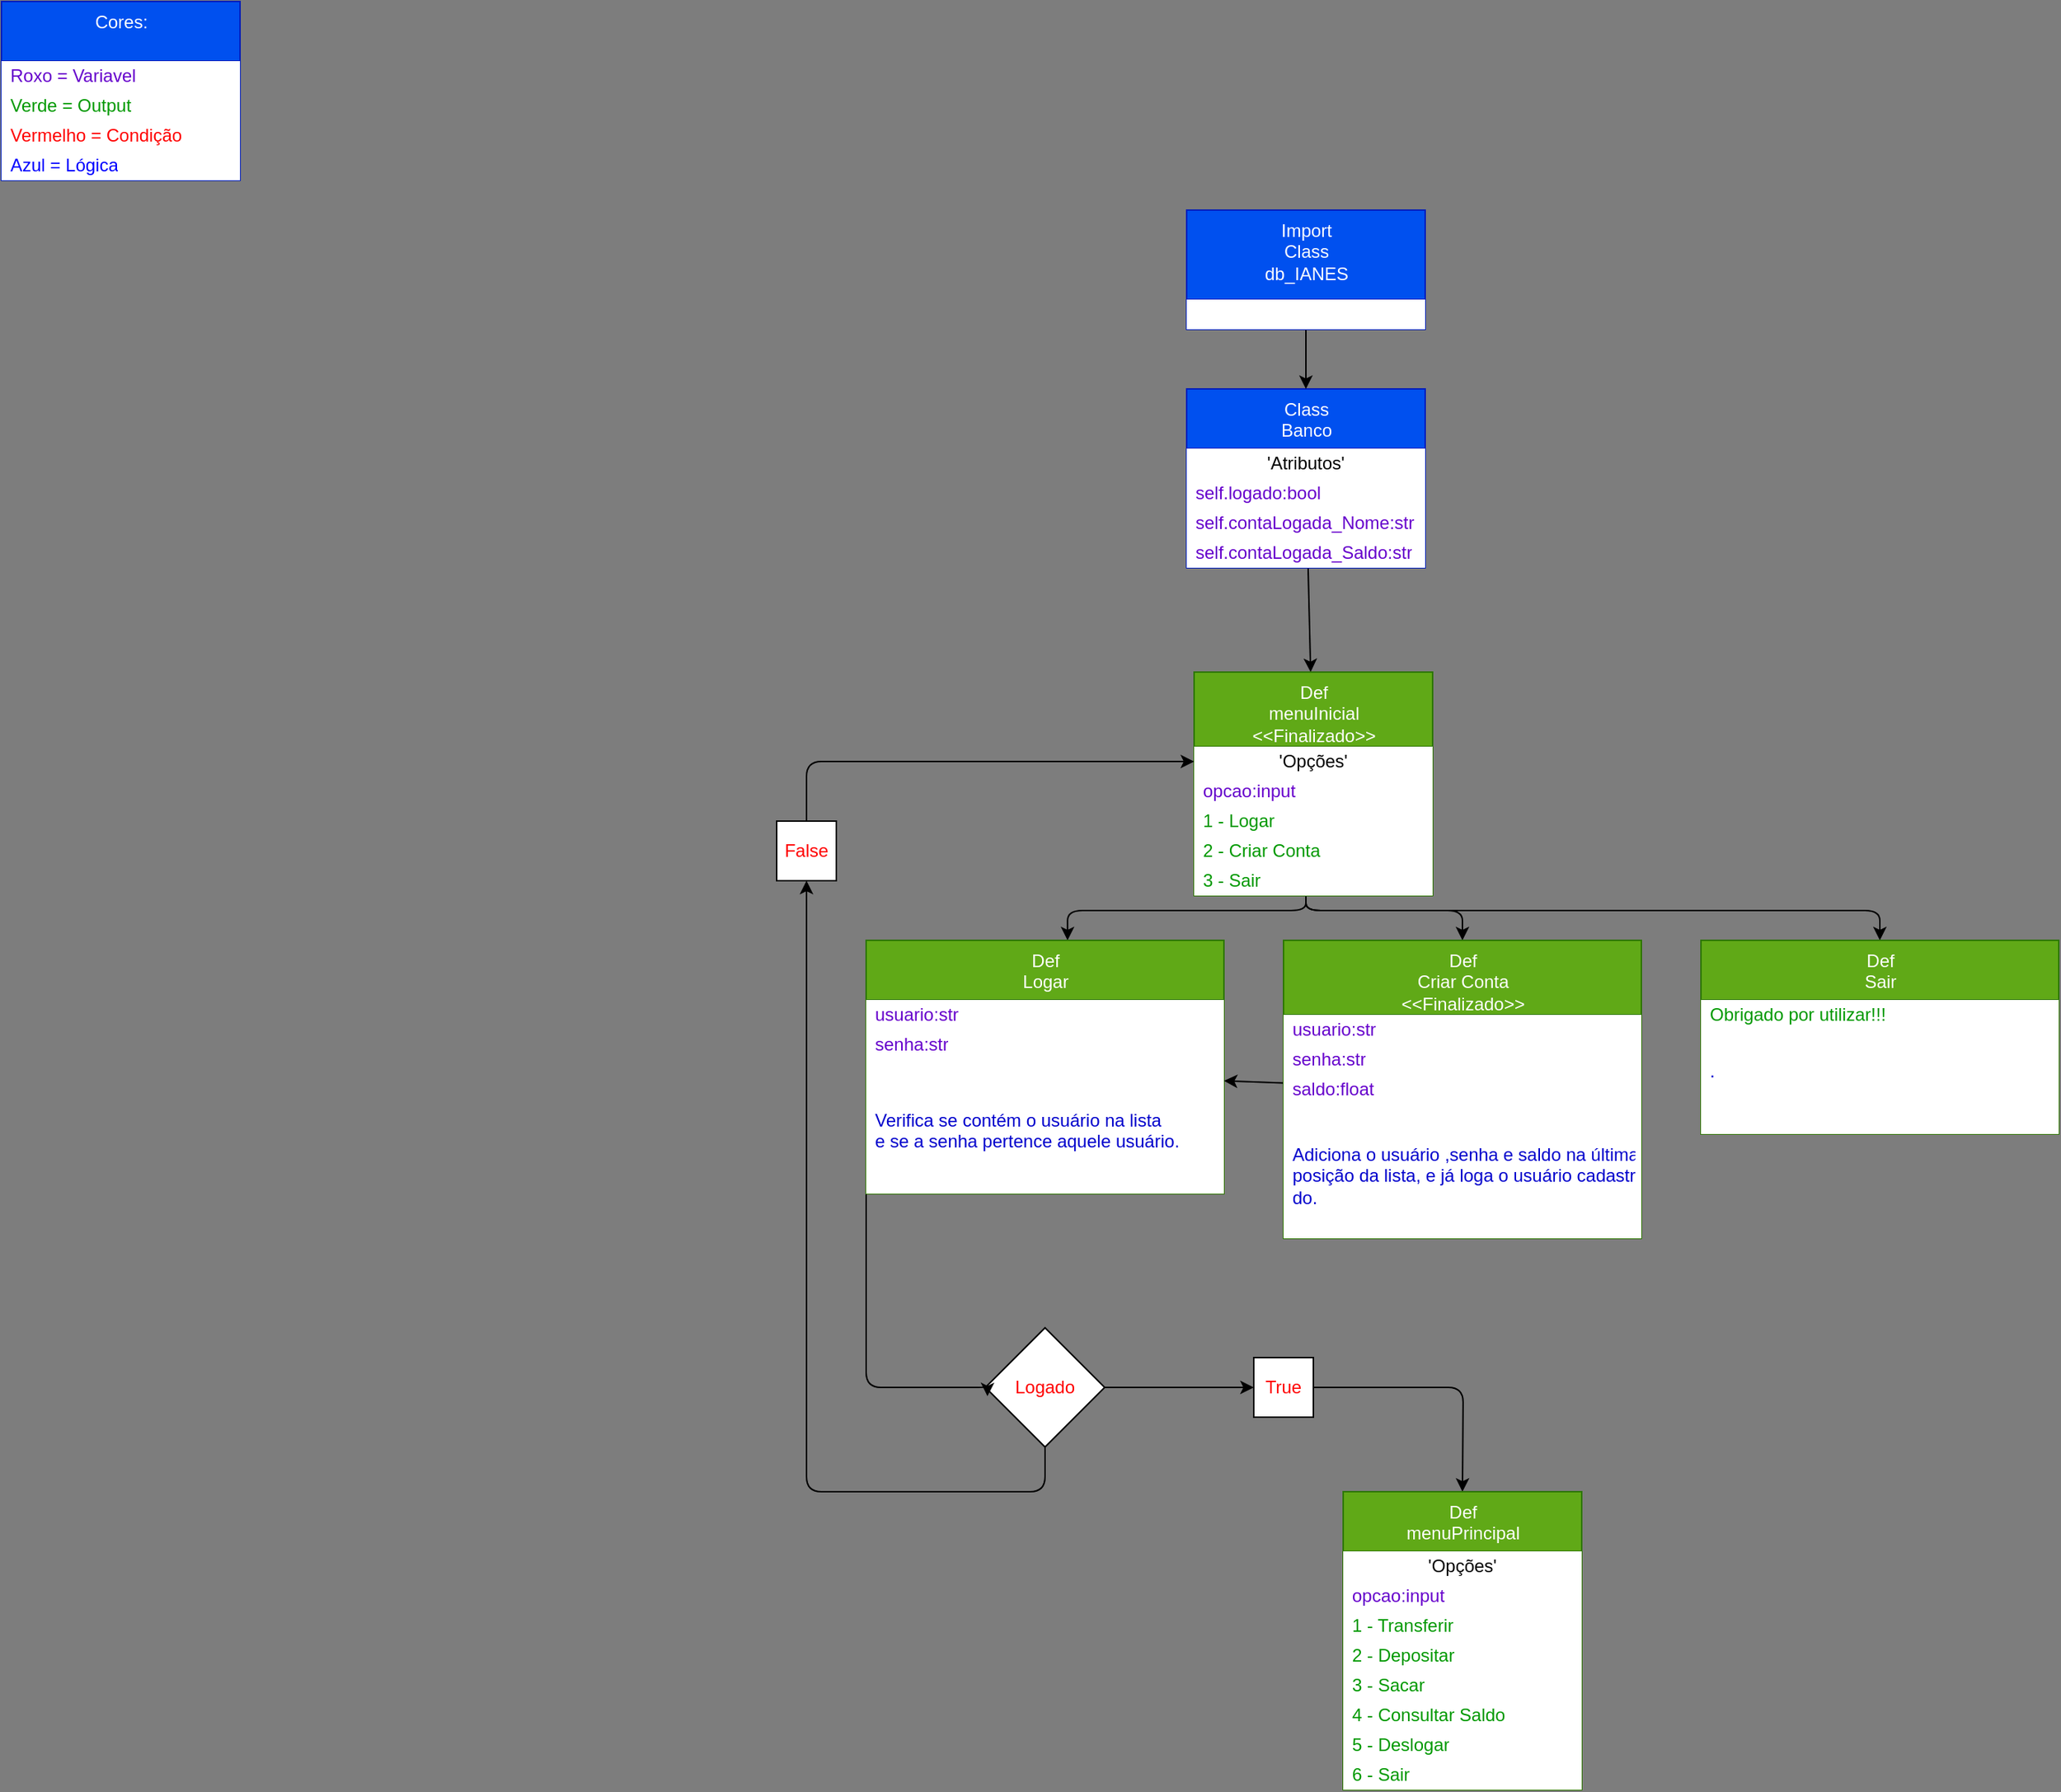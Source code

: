 <mxfile>
    <diagram id="Q6354HftiYKHXJSlLoms" name="Banco">
        <mxGraphModel dx="724" dy="984" grid="1" gridSize="10" guides="1" tooltips="1" connect="1" arrows="1" fold="1" page="1" pageScale="1" pageWidth="850" pageHeight="1100" background="#7D7D7D" math="0" shadow="0">
            <root>
                <mxCell id="0"/>
                <mxCell id="1" parent="0"/>
                <mxCell id="107" style="edgeStyle=none;html=1;" edge="1" parent="1" source="2" target="14">
                    <mxGeometry relative="1" as="geometry"/>
                </mxCell>
                <mxCell id="2" value="Class&lt;br&gt;Banco&lt;br&gt;&lt;br&gt;" style="swimlane;fontStyle=0;align=center;verticalAlign=top;childLayout=stackLayout;horizontal=1;startSize=40;horizontalStack=0;resizeParent=1;resizeParentMax=0;resizeLast=0;collapsible=0;marginBottom=0;html=1;fillColor=#0050ef;strokeColor=#001DBC;labelPadding=10;noLabel=0;resizeWidth=1;resizeHeight=1;shadow=0;rounded=0;glass=0;fontColor=#ffffff;" parent="1" vertex="1">
                    <mxGeometry x="795" y="260" width="160" height="120" as="geometry"/>
                </mxCell>
                <mxCell id="57" value="'Atributos'" style="text;html=1;strokeColor=none;fillColor=default;align=center;verticalAlign=middle;spacingLeft=4;spacingRight=4;overflow=hidden;rotatable=0;points=[[0,0.5],[1,0.5]];portConstraint=eastwest;" parent="2" vertex="1">
                    <mxGeometry y="40" width="160" height="20" as="geometry"/>
                </mxCell>
                <mxCell id="4" value="&lt;font color=&quot;#6600cc&quot;&gt;self.logado:bool&lt;/font&gt;" style="text;html=1;strokeColor=none;fillColor=default;align=left;verticalAlign=middle;spacingLeft=4;spacingRight=4;overflow=hidden;rotatable=0;points=[[0,0.5],[1,0.5]];portConstraint=eastwest;" parent="2" vertex="1">
                    <mxGeometry y="60" width="160" height="20" as="geometry"/>
                </mxCell>
                <mxCell id="11" value="self.contaLogada_Nome:str&amp;nbsp;" style="text;html=1;strokeColor=none;fillColor=default;align=left;verticalAlign=middle;spacingLeft=4;spacingRight=4;overflow=hidden;rotatable=0;points=[[0,0.5],[1,0.5]];portConstraint=eastwest;fontColor=#6600CC;" parent="2" vertex="1">
                    <mxGeometry y="80" width="160" height="20" as="geometry"/>
                </mxCell>
                <mxCell id="13" value="self.contaLogada_Saldo:str" style="text;html=1;strokeColor=none;fillColor=default;align=left;verticalAlign=middle;spacingLeft=4;spacingRight=4;overflow=hidden;rotatable=0;points=[[0,0.5],[1,0.5]];portConstraint=eastwest;fontColor=#6600CC;" parent="2" vertex="1">
                    <mxGeometry y="100" width="160" height="20" as="geometry"/>
                </mxCell>
                <mxCell id="52" style="edgeStyle=orthogonalEdgeStyle;html=1;entryX=0.563;entryY=0;entryDx=0;entryDy=0;entryPerimeter=0;fontColor=#FF0000;" parent="1" source="14" target="45" edge="1">
                    <mxGeometry relative="1" as="geometry">
                        <Array as="points">
                            <mxPoint x="875" y="610"/>
                            <mxPoint x="715" y="610"/>
                        </Array>
                    </mxGeometry>
                </mxCell>
                <mxCell id="76" style="edgeStyle=orthogonalEdgeStyle;html=1;fontColor=#0000CC;" parent="1" source="14" target="66" edge="1">
                    <mxGeometry relative="1" as="geometry">
                        <Array as="points">
                            <mxPoint x="875" y="610"/>
                            <mxPoint x="1260" y="610"/>
                        </Array>
                    </mxGeometry>
                </mxCell>
                <mxCell id="78" style="edgeStyle=orthogonalEdgeStyle;html=1;fontColor=#0000CC;" parent="1" source="14" target="60" edge="1">
                    <mxGeometry relative="1" as="geometry">
                        <Array as="points">
                            <mxPoint x="875" y="610"/>
                            <mxPoint x="980" y="610"/>
                        </Array>
                    </mxGeometry>
                </mxCell>
                <mxCell id="14" value="Def&lt;br&gt;menuInicial&lt;br&gt;&amp;lt;&amp;lt;Finalizado&amp;gt;&amp;gt;" style="swimlane;fontStyle=0;align=center;verticalAlign=top;childLayout=stackLayout;horizontal=1;startSize=50;horizontalStack=0;resizeParent=1;resizeParentMax=0;resizeLast=0;collapsible=0;marginBottom=0;html=1;fillColor=#60a917;strokeColor=#2D7600;labelPadding=10;noLabel=0;resizeWidth=1;resizeHeight=1;shadow=0;rounded=0;glass=0;fontColor=#ffffff;" parent="1" vertex="1">
                    <mxGeometry x="800" y="450" width="160" height="150" as="geometry"/>
                </mxCell>
                <mxCell id="15" value="'Opções'" style="text;html=1;strokeColor=none;fillColor=default;align=center;verticalAlign=middle;spacingLeft=4;spacingRight=4;overflow=hidden;rotatable=0;points=[[0,0.5],[1,0.5]];portConstraint=eastwest;" parent="14" vertex="1">
                    <mxGeometry y="50" width="160" height="20" as="geometry"/>
                </mxCell>
                <mxCell id="16" value="&lt;font color=&quot;#6600cc&quot;&gt;opcao:input&lt;/font&gt;" style="text;html=1;strokeColor=none;fillColor=default;align=left;verticalAlign=middle;spacingLeft=4;spacingRight=4;overflow=hidden;rotatable=0;points=[[0,0.5],[1,0.5]];portConstraint=eastwest;" parent="14" vertex="1">
                    <mxGeometry y="70" width="160" height="20" as="geometry"/>
                </mxCell>
                <mxCell id="17" value="1 - Logar" style="text;html=1;strokeColor=none;fillColor=default;align=left;verticalAlign=middle;spacingLeft=4;spacingRight=4;overflow=hidden;rotatable=0;points=[[0,0.5],[1,0.5]];portConstraint=eastwest;fontColor=#009900;" parent="14" vertex="1">
                    <mxGeometry y="90" width="160" height="20" as="geometry"/>
                </mxCell>
                <mxCell id="18" value="2 - Criar Conta" style="text;html=1;strokeColor=none;fillColor=default;align=left;verticalAlign=middle;spacingLeft=4;spacingRight=4;overflow=hidden;rotatable=0;points=[[0,0.5],[1,0.5]];portConstraint=eastwest;fontColor=#009900;" parent="14" vertex="1">
                    <mxGeometry y="110" width="160" height="20" as="geometry"/>
                </mxCell>
                <mxCell id="19" value="3 - Sair" style="text;html=1;strokeColor=none;fillColor=default;align=left;verticalAlign=middle;spacingLeft=4;spacingRight=4;overflow=hidden;rotatable=0;points=[[0,0.5],[1,0.5]];portConstraint=eastwest;fontColor=#009900;" parent="14" vertex="1">
                    <mxGeometry y="130" width="160" height="20" as="geometry"/>
                </mxCell>
                <mxCell id="22" value="Cores:" style="swimlane;fontStyle=0;align=center;verticalAlign=top;childLayout=stackLayout;horizontal=1;startSize=40;horizontalStack=0;resizeParent=1;resizeParentMax=0;resizeLast=0;collapsible=0;marginBottom=0;html=1;fillColor=#0050ef;strokeColor=#001DBC;labelPadding=10;noLabel=0;resizeWidth=1;resizeHeight=1;shadow=0;rounded=0;glass=0;fontColor=#ffffff;" parent="1" vertex="1">
                    <mxGeometry width="160" height="120" as="geometry"/>
                </mxCell>
                <mxCell id="24" value="&lt;font color=&quot;#6600cc&quot;&gt;Roxo = Variavel&lt;/font&gt;" style="text;html=1;strokeColor=none;fillColor=default;align=left;verticalAlign=middle;spacingLeft=4;spacingRight=4;overflow=hidden;rotatable=0;points=[[0,0.5],[1,0.5]];portConstraint=eastwest;" parent="22" vertex="1">
                    <mxGeometry y="40" width="160" height="20" as="geometry"/>
                </mxCell>
                <mxCell id="25" value="Verde = Output" style="text;html=1;strokeColor=none;fillColor=default;align=left;verticalAlign=middle;spacingLeft=4;spacingRight=4;overflow=hidden;rotatable=0;points=[[0,0.5],[1,0.5]];portConstraint=eastwest;fontColor=#009900;" parent="22" vertex="1">
                    <mxGeometry y="60" width="160" height="20" as="geometry"/>
                </mxCell>
                <mxCell id="36" value="&lt;font color=&quot;#ff0000&quot;&gt;Vermelho = Condição&lt;/font&gt;" style="text;html=1;strokeColor=none;fillColor=default;align=left;verticalAlign=middle;spacingLeft=4;spacingRight=4;overflow=hidden;rotatable=0;points=[[0,0.5],[1,0.5]];portConstraint=eastwest;fontColor=#009900;" parent="22" vertex="1">
                    <mxGeometry y="80" width="160" height="20" as="geometry"/>
                </mxCell>
                <mxCell id="59" value="&lt;font color=&quot;#0000ff&quot;&gt;Azul = Lógica&lt;/font&gt;" style="text;html=1;strokeColor=none;fillColor=default;align=left;verticalAlign=middle;spacingLeft=4;spacingRight=4;overflow=hidden;rotatable=0;points=[[0,0.5],[1,0.5]];portConstraint=eastwest;fontColor=#009900;" parent="22" vertex="1">
                    <mxGeometry y="100" width="160" height="20" as="geometry"/>
                </mxCell>
                <mxCell id="44" style="edgeStyle=orthogonalEdgeStyle;html=1;exitX=1;exitY=0.5;exitDx=0;exitDy=0;entryX=0;entryY=0.5;entryDx=0;entryDy=0;fontColor=#FF0000;" parent="1" source="34" target="42" edge="1">
                    <mxGeometry relative="1" as="geometry"/>
                </mxCell>
                <mxCell id="84" style="edgeStyle=orthogonalEdgeStyle;html=1;entryX=0.5;entryY=1;entryDx=0;entryDy=0;strokeColor=#000000;fontColor=#0000CC;" parent="1" source="34" target="37" edge="1">
                    <mxGeometry relative="1" as="geometry">
                        <Array as="points">
                            <mxPoint x="700" y="1000"/>
                            <mxPoint x="540" y="1000"/>
                        </Array>
                    </mxGeometry>
                </mxCell>
                <mxCell id="34" value="&lt;font color=&quot;#ff0000&quot;&gt;Logado&lt;/font&gt;" style="rhombus;whiteSpace=wrap;html=1;rounded=0;shadow=0;glass=0;sketch=0;fontColor=#009900;fillColor=default;" parent="1" vertex="1">
                    <mxGeometry x="660" y="890" width="80" height="80" as="geometry"/>
                </mxCell>
                <mxCell id="39" style="edgeStyle=orthogonalEdgeStyle;html=1;fontColor=#FF0000;entryX=0;entryY=0.5;entryDx=0;entryDy=0;" parent="1" source="37" target="15" edge="1">
                    <mxGeometry relative="1" as="geometry">
                        <mxPoint x="720" y="440" as="targetPoint"/>
                    </mxGeometry>
                </mxCell>
                <mxCell id="37" value="False" style="whiteSpace=wrap;html=1;aspect=fixed;rounded=0;shadow=0;glass=0;sketch=0;fontColor=#FF0000;fillColor=default;" parent="1" vertex="1">
                    <mxGeometry x="520" y="550" width="40" height="40" as="geometry"/>
                </mxCell>
                <mxCell id="85" style="edgeStyle=orthogonalEdgeStyle;html=1;strokeColor=#000000;fontColor=#0000CC;" parent="1" source="42" edge="1">
                    <mxGeometry relative="1" as="geometry">
                        <mxPoint x="980" y="1000" as="targetPoint"/>
                    </mxGeometry>
                </mxCell>
                <mxCell id="42" value="True" style="whiteSpace=wrap;html=1;aspect=fixed;rounded=0;shadow=0;glass=0;sketch=0;fontColor=#FF0000;fillColor=default;" parent="1" vertex="1">
                    <mxGeometry x="840" y="910" width="40" height="40" as="geometry"/>
                </mxCell>
                <mxCell id="81" style="edgeStyle=orthogonalEdgeStyle;html=1;entryX=0.017;entryY=0.574;entryDx=0;entryDy=0;entryPerimeter=0;strokeColor=#000000;fontColor=#0000CC;" parent="1" source="45" target="34" edge="1">
                    <mxGeometry relative="1" as="geometry">
                        <Array as="points">
                            <mxPoint x="580" y="930"/>
                            <mxPoint x="661" y="930"/>
                        </Array>
                    </mxGeometry>
                </mxCell>
                <mxCell id="45" value="Def&lt;br&gt;Logar" style="swimlane;fontStyle=0;align=center;verticalAlign=top;childLayout=stackLayout;horizontal=1;startSize=40;horizontalStack=0;resizeParent=1;resizeParentMax=0;resizeLast=0;collapsible=0;marginBottom=0;html=1;fillColor=#60a917;strokeColor=#2D7600;labelPadding=10;noLabel=0;resizeWidth=1;resizeHeight=1;shadow=0;rounded=0;glass=0;fontColor=#ffffff;" parent="1" vertex="1">
                    <mxGeometry x="580" y="630" width="240" height="170" as="geometry"/>
                </mxCell>
                <mxCell id="47" value="&lt;font color=&quot;#6600cc&quot;&gt;usuario:str&lt;/font&gt;" style="text;html=1;strokeColor=none;fillColor=default;align=left;verticalAlign=middle;spacingLeft=4;spacingRight=4;overflow=hidden;rotatable=0;points=[[0,0.5],[1,0.5]];portConstraint=eastwest;" parent="45" vertex="1">
                    <mxGeometry y="40" width="240" height="20" as="geometry"/>
                </mxCell>
                <mxCell id="58" value="&lt;font color=&quot;#6600cc&quot;&gt;senha:str&lt;/font&gt;" style="text;html=1;strokeColor=none;fillColor=default;align=left;verticalAlign=middle;spacingLeft=4;spacingRight=4;overflow=hidden;rotatable=0;points=[[0,0.5],[1,0.5]];portConstraint=eastwest;" parent="45" vertex="1">
                    <mxGeometry y="60" width="240" height="20" as="geometry"/>
                </mxCell>
                <mxCell id="88" value="" style="text;html=1;strokeColor=none;fillColor=default;align=left;verticalAlign=middle;spacingLeft=4;spacingRight=4;overflow=hidden;rotatable=0;points=[[0,0.5],[1,0.5]];portConstraint=eastwest;fontColor=#6600CC;" parent="45" vertex="1">
                    <mxGeometry y="80" width="240" height="20" as="geometry"/>
                </mxCell>
                <mxCell id="49" value="&lt;font color=&quot;#0000cc&quot;&gt;Verifica se contém o usuário na lista &lt;br&gt;e se a senha pertence aquele usuário.&lt;br&gt;&lt;br&gt;&lt;/font&gt;" style="text;html=1;strokeColor=none;fillColor=default;align=left;verticalAlign=middle;spacingLeft=4;spacingRight=4;overflow=hidden;rotatable=0;points=[[0,0.5],[1,0.5]];portConstraint=eastwest;fontColor=#009900;" parent="45" vertex="1">
                    <mxGeometry y="100" width="240" height="70" as="geometry"/>
                </mxCell>
                <mxCell id="108" style="edgeStyle=none;html=1;" edge="1" parent="1" source="60" target="88">
                    <mxGeometry relative="1" as="geometry"/>
                </mxCell>
                <mxCell id="60" value="Def&lt;br&gt;Criar Conta&lt;br&gt;&amp;lt;&amp;lt;Finalizado&amp;gt;&amp;gt;" style="swimlane;fontStyle=0;align=center;verticalAlign=top;childLayout=stackLayout;horizontal=1;startSize=50;horizontalStack=0;resizeParent=1;resizeParentMax=0;resizeLast=0;collapsible=0;marginBottom=0;html=1;fillColor=#60a917;strokeColor=#2D7600;labelPadding=10;noLabel=0;resizeWidth=1;resizeHeight=1;shadow=0;rounded=0;glass=0;fontColor=#ffffff;" parent="1" vertex="1">
                    <mxGeometry x="860" y="630" width="240" height="200" as="geometry"/>
                </mxCell>
                <mxCell id="61" value="&lt;font color=&quot;#6600cc&quot;&gt;usuario:str&lt;/font&gt;" style="text;html=1;strokeColor=none;fillColor=default;align=left;verticalAlign=middle;spacingLeft=4;spacingRight=4;overflow=hidden;rotatable=0;points=[[0,0.5],[1,0.5]];portConstraint=eastwest;" parent="60" vertex="1">
                    <mxGeometry y="50" width="240" height="20" as="geometry"/>
                </mxCell>
                <mxCell id="62" value="&lt;font color=&quot;#6600cc&quot;&gt;senha:str&lt;/font&gt;" style="text;html=1;strokeColor=none;fillColor=default;align=left;verticalAlign=middle;spacingLeft=4;spacingRight=4;overflow=hidden;rotatable=0;points=[[0,0.5],[1,0.5]];portConstraint=eastwest;" parent="60" vertex="1">
                    <mxGeometry y="70" width="240" height="20" as="geometry"/>
                </mxCell>
                <mxCell id="65" value="&lt;font color=&quot;#6600cc&quot;&gt;saldo:float&lt;/font&gt;" style="text;html=1;strokeColor=none;fillColor=default;align=left;verticalAlign=middle;spacingLeft=4;spacingRight=4;overflow=hidden;rotatable=0;points=[[0,0.5],[1,0.5]];portConstraint=eastwest;" parent="60" vertex="1">
                    <mxGeometry y="90" width="240" height="20" as="geometry"/>
                </mxCell>
                <mxCell id="87" value="" style="text;html=1;strokeColor=none;fillColor=default;align=left;verticalAlign=middle;spacingLeft=4;spacingRight=4;overflow=hidden;rotatable=0;points=[[0,0.5],[1,0.5]];portConstraint=eastwest;fontColor=#6600CC;" parent="60" vertex="1">
                    <mxGeometry y="110" width="240" height="20" as="geometry"/>
                </mxCell>
                <mxCell id="63" value="&lt;font color=&quot;#0000cc&quot;&gt;Adiciona o usuário ,senha e saldo na última &lt;br&gt;posição da lista, e já loga o usuário cadastra&lt;br&gt;do.&lt;br&gt;&lt;br&gt;&lt;/font&gt;" style="text;html=1;strokeColor=none;fillColor=default;align=left;verticalAlign=middle;spacingLeft=4;spacingRight=4;overflow=hidden;rotatable=0;points=[[0,0.5],[1,0.5]];portConstraint=eastwest;fontColor=#009900;" parent="60" vertex="1">
                    <mxGeometry y="130" width="240" height="70" as="geometry"/>
                </mxCell>
                <mxCell id="66" value="Def&lt;br&gt;Sair" style="swimlane;fontStyle=0;align=center;verticalAlign=top;childLayout=stackLayout;horizontal=1;startSize=40;horizontalStack=0;resizeParent=1;resizeParentMax=0;resizeLast=0;collapsible=0;marginBottom=0;html=1;fillColor=#60a917;strokeColor=#2D7600;labelPadding=10;noLabel=0;resizeWidth=1;resizeHeight=1;shadow=0;rounded=0;glass=0;fontColor=#ffffff;" parent="1" vertex="1">
                    <mxGeometry x="1140" y="630" width="240" height="130" as="geometry"/>
                </mxCell>
                <mxCell id="72" value="Obrigado por utilizar!!!" style="text;html=1;strokeColor=none;fillColor=default;align=left;verticalAlign=middle;spacingLeft=4;spacingRight=4;overflow=hidden;rotatable=0;points=[[0,0.5],[1,0.5]];portConstraint=eastwest;fontColor=#009900;" parent="66" vertex="1">
                    <mxGeometry y="40" width="240" height="20" as="geometry"/>
                </mxCell>
                <mxCell id="70" value="&lt;span style=&quot;color: rgba(0, 0, 0, 0); font-family: monospace; font-size: 0px;&quot;&gt;%3CmxGraphModel%3E%3Croot%3E%3CmxCell%20id%3D%220%22%2F%3E%3CmxCell%20id%3D%221%22%20parent%3D%220%22%2F%3E%3CmxCell%20id%3D%222%22%20value%3D%22Verde%20%3D%20Output%22%20style%3D%22text%3Bhtml%3D1%3BstrokeColor%3Dnone%3BfillColor%3Ddefault%3Balign%3Dleft%3BverticalAlign%3Dmiddle%3BspacingLeft%3D4%3BspacingRight%3D4%3Boverflow%3Dhidden%3Brotatable%3D0%3Bpoints%3D%5B%5B0%2C0.5%5D%2C%5B1%2C0.5%5D%5D%3BportConstraint%3Deastwest%3BfontColor%3D%23009900%3B%22%20vertex%3D%221%22%20parent%3D%221%22%3E%3CmxGeometry%20y%3D%2260%22%20width%3D%22160%22%20height%3D%2220%22%20as%3D%22geometry%22%2F%3E%3C%2FmxCell%3E%3C%2Froot%3E%3C%2FmxGraphModel%3E&lt;/span&gt;&lt;font color=&quot;#0000cc&quot;&gt;.&lt;br&gt;&lt;br&gt;&lt;/font&gt;" style="text;html=1;strokeColor=none;fillColor=default;align=left;verticalAlign=middle;spacingLeft=4;spacingRight=4;overflow=hidden;rotatable=0;points=[[0,0.5],[1,0.5]];portConstraint=eastwest;fontColor=#009900;" parent="66" vertex="1">
                    <mxGeometry y="60" width="240" height="70" as="geometry"/>
                </mxCell>
                <mxCell id="90" value="Def&lt;br&gt;menuPrincipal" style="swimlane;fontStyle=0;align=center;verticalAlign=top;childLayout=stackLayout;horizontal=1;startSize=40;horizontalStack=0;resizeParent=1;resizeParentMax=0;resizeLast=0;collapsible=0;marginBottom=0;html=1;fillColor=#60a917;strokeColor=#2D7600;labelPadding=10;noLabel=0;resizeWidth=1;resizeHeight=1;shadow=0;rounded=0;glass=0;fontColor=#ffffff;" parent="1" vertex="1">
                    <mxGeometry x="900" y="1000" width="160" height="200" as="geometry"/>
                </mxCell>
                <mxCell id="91" value="'Opções'" style="text;html=1;strokeColor=none;fillColor=default;align=center;verticalAlign=middle;spacingLeft=4;spacingRight=4;overflow=hidden;rotatable=0;points=[[0,0.5],[1,0.5]];portConstraint=eastwest;" parent="90" vertex="1">
                    <mxGeometry y="40" width="160" height="20" as="geometry"/>
                </mxCell>
                <mxCell id="92" value="&lt;font color=&quot;#6600cc&quot;&gt;opcao:input&lt;/font&gt;" style="text;html=1;strokeColor=none;fillColor=default;align=left;verticalAlign=middle;spacingLeft=4;spacingRight=4;overflow=hidden;rotatable=0;points=[[0,0.5],[1,0.5]];portConstraint=eastwest;" parent="90" vertex="1">
                    <mxGeometry y="60" width="160" height="20" as="geometry"/>
                </mxCell>
                <mxCell id="93" value="1 - Transferir" style="text;html=1;strokeColor=none;fillColor=default;align=left;verticalAlign=middle;spacingLeft=4;spacingRight=4;overflow=hidden;rotatable=0;points=[[0,0.5],[1,0.5]];portConstraint=eastwest;fontColor=#009900;" parent="90" vertex="1">
                    <mxGeometry y="80" width="160" height="20" as="geometry"/>
                </mxCell>
                <mxCell id="94" value="2 - Depositar" style="text;html=1;strokeColor=none;fillColor=default;align=left;verticalAlign=middle;spacingLeft=4;spacingRight=4;overflow=hidden;rotatable=0;points=[[0,0.5],[1,0.5]];portConstraint=eastwest;fontColor=#009900;" parent="90" vertex="1">
                    <mxGeometry y="100" width="160" height="20" as="geometry"/>
                </mxCell>
                <mxCell id="95" value="3 - Sacar" style="text;html=1;strokeColor=none;fillColor=default;align=left;verticalAlign=middle;spacingLeft=4;spacingRight=4;overflow=hidden;rotatable=0;points=[[0,0.5],[1,0.5]];portConstraint=eastwest;fontColor=#009900;" parent="90" vertex="1">
                    <mxGeometry y="120" width="160" height="20" as="geometry"/>
                </mxCell>
                <mxCell id="98" value="4 - Consultar Saldo" style="text;html=1;strokeColor=none;fillColor=default;align=left;verticalAlign=middle;spacingLeft=4;spacingRight=4;overflow=hidden;rotatable=0;points=[[0,0.5],[1,0.5]];portConstraint=eastwest;fontColor=#009900;" parent="90" vertex="1">
                    <mxGeometry y="140" width="160" height="20" as="geometry"/>
                </mxCell>
                <mxCell id="96" value="5 - Deslogar" style="text;html=1;strokeColor=none;fillColor=default;align=left;verticalAlign=middle;spacingLeft=4;spacingRight=4;overflow=hidden;rotatable=0;points=[[0,0.5],[1,0.5]];portConstraint=eastwest;fontColor=#009900;" parent="90" vertex="1">
                    <mxGeometry y="160" width="160" height="20" as="geometry"/>
                </mxCell>
                <mxCell id="97" value="6 - Sair" style="text;html=1;strokeColor=none;fillColor=default;align=left;verticalAlign=middle;spacingLeft=4;spacingRight=4;overflow=hidden;rotatable=0;points=[[0,0.5],[1,0.5]];portConstraint=eastwest;fontColor=#009900;" parent="90" vertex="1">
                    <mxGeometry y="180" width="160" height="20" as="geometry"/>
                </mxCell>
                <mxCell id="105" style="edgeStyle=orthogonalEdgeStyle;html=1;strokeColor=#000000;fontColor=#0000CC;" parent="1" source="99" target="2" edge="1">
                    <mxGeometry relative="1" as="geometry"/>
                </mxCell>
                <mxCell id="99" value="Import&lt;br&gt;Class&lt;br&gt;db_IANES&lt;br&gt;" style="swimlane;fontStyle=0;align=center;verticalAlign=top;childLayout=stackLayout;horizontal=1;startSize=60;horizontalStack=0;resizeParent=1;resizeParentMax=0;resizeLast=0;collapsible=0;marginBottom=0;html=1;fillColor=#0050ef;strokeColor=#001DBC;labelPadding=10;noLabel=0;resizeWidth=1;resizeHeight=1;shadow=0;rounded=0;glass=0;fontColor=#ffffff;" parent="1" vertex="1">
                    <mxGeometry x="795" y="140" width="160" height="80" as="geometry"/>
                </mxCell>
                <mxCell id="101" value="" style="text;html=1;strokeColor=none;fillColor=default;align=left;verticalAlign=middle;spacingLeft=4;spacingRight=4;overflow=hidden;rotatable=0;points=[[0,0.5],[1,0.5]];portConstraint=eastwest;" parent="99" vertex="1">
                    <mxGeometry y="60" width="160" height="20" as="geometry"/>
                </mxCell>
            </root>
        </mxGraphModel>
    </diagram>
    <diagram id="xzxv6ihuMSCX7Wr9IGkO" name="Data-Base">
        <mxGraphModel dx="724" dy="984" grid="1" gridSize="10" guides="1" tooltips="1" connect="1" arrows="1" fold="1" page="1" pageScale="1" pageWidth="850" pageHeight="1100" background="#7D7D7D" math="0" shadow="0">
            <root>
                <mxCell id="0"/>
                <mxCell id="1" parent="0"/>
                <mxCell id="V01qmD3HQfIKDH54-NmC-1" value="Cores:" style="swimlane;fontStyle=0;align=center;verticalAlign=top;childLayout=stackLayout;horizontal=1;startSize=40;horizontalStack=0;resizeParent=1;resizeParentMax=0;resizeLast=0;collapsible=0;marginBottom=0;html=1;fillColor=#0050ef;strokeColor=#001DBC;labelPadding=10;noLabel=0;resizeWidth=1;resizeHeight=1;shadow=0;rounded=0;glass=0;fontColor=#ffffff;" parent="1" vertex="1">
                    <mxGeometry width="160" height="120" as="geometry"/>
                </mxCell>
                <mxCell id="V01qmD3HQfIKDH54-NmC-2" value="&lt;font color=&quot;#6600cc&quot;&gt;Roxo = Variavel&lt;/font&gt;" style="text;html=1;strokeColor=none;fillColor=default;align=left;verticalAlign=middle;spacingLeft=4;spacingRight=4;overflow=hidden;rotatable=0;points=[[0,0.5],[1,0.5]];portConstraint=eastwest;" parent="V01qmD3HQfIKDH54-NmC-1" vertex="1">
                    <mxGeometry y="40" width="160" height="20" as="geometry"/>
                </mxCell>
                <mxCell id="V01qmD3HQfIKDH54-NmC-3" value="Verde = Output" style="text;html=1;strokeColor=none;fillColor=default;align=left;verticalAlign=middle;spacingLeft=4;spacingRight=4;overflow=hidden;rotatable=0;points=[[0,0.5],[1,0.5]];portConstraint=eastwest;fontColor=#009900;" parent="V01qmD3HQfIKDH54-NmC-1" vertex="1">
                    <mxGeometry y="60" width="160" height="20" as="geometry"/>
                </mxCell>
                <mxCell id="V01qmD3HQfIKDH54-NmC-4" value="&lt;font color=&quot;#ff0000&quot;&gt;Vermelho = Condição&lt;/font&gt;" style="text;html=1;strokeColor=none;fillColor=default;align=left;verticalAlign=middle;spacingLeft=4;spacingRight=4;overflow=hidden;rotatable=0;points=[[0,0.5],[1,0.5]];portConstraint=eastwest;fontColor=#009900;" parent="V01qmD3HQfIKDH54-NmC-1" vertex="1">
                    <mxGeometry y="80" width="160" height="20" as="geometry"/>
                </mxCell>
                <mxCell id="V01qmD3HQfIKDH54-NmC-5" value="&lt;font color=&quot;#0000ff&quot;&gt;Azul = Lógica&lt;/font&gt;" style="text;html=1;strokeColor=none;fillColor=default;align=left;verticalAlign=middle;spacingLeft=4;spacingRight=4;overflow=hidden;rotatable=0;points=[[0,0.5],[1,0.5]];portConstraint=eastwest;fontColor=#009900;" parent="V01qmD3HQfIKDH54-NmC-1" vertex="1">
                    <mxGeometry y="100" width="160" height="20" as="geometry"/>
                </mxCell>
                <mxCell id="4Zx5sN0cX9jJum0bE2dY-2" style="edgeStyle=none;html=1;" parent="1" source="3O4wiXVFi2m3zm2U3NZf-1" target="u5ApRXdF9Z3bEUS9fE3_-1" edge="1">
                    <mxGeometry relative="1" as="geometry"/>
                </mxCell>
                <mxCell id="4Zx5sN0cX9jJum0bE2dY-3" style="edgeStyle=orthogonalEdgeStyle;html=1;entryX=0.455;entryY=-0.015;entryDx=0;entryDy=0;entryPerimeter=0;" parent="1" source="3O4wiXVFi2m3zm2U3NZf-1" target="nlsT3C2zu5m7xRlq0vd8-1" edge="1">
                    <mxGeometry relative="1" as="geometry"/>
                </mxCell>
                <mxCell id="4Zx5sN0cX9jJum0bE2dY-33" style="edgeStyle=orthogonalEdgeStyle;html=1;entryX=0.671;entryY=-0.023;entryDx=0;entryDy=0;entryPerimeter=0;" parent="1" source="3O4wiXVFi2m3zm2U3NZf-1" target="4Zx5sN0cX9jJum0bE2dY-28" edge="1">
                    <mxGeometry relative="1" as="geometry"/>
                </mxCell>
                <mxCell id="3O4wiXVFi2m3zm2U3NZf-1" value="Class&lt;br&gt;db_INAES&lt;br&gt;" style="swimlane;fontStyle=0;align=center;verticalAlign=top;childLayout=stackLayout;horizontal=1;startSize=40;horizontalStack=0;resizeParent=1;resizeParentMax=0;resizeLast=0;collapsible=0;marginBottom=0;html=1;fillColor=#0050ef;strokeColor=#001DBC;labelPadding=10;noLabel=0;resizeWidth=1;resizeHeight=1;shadow=0;rounded=0;glass=0;fontColor=#ffffff;" parent="1" vertex="1">
                    <mxGeometry x="795" y="260" width="160" height="60" as="geometry"/>
                </mxCell>
                <mxCell id="3O4wiXVFi2m3zm2U3NZf-2" value="" style="text;html=1;strokeColor=none;fillColor=default;align=center;verticalAlign=middle;spacingLeft=4;spacingRight=4;overflow=hidden;rotatable=0;points=[[0,0.5],[1,0.5]];portConstraint=eastwest;" parent="3O4wiXVFi2m3zm2U3NZf-1" vertex="1">
                    <mxGeometry y="40" width="160" height="20" as="geometry"/>
                </mxCell>
                <mxCell id="7JadRcgvPclPiqqmAFA7-33" style="edgeStyle=orthogonalEdgeStyle;html=1;exitX=0.5;exitY=1;exitDx=0;exitDy=0;entryX=0.5;entryY=0;entryDx=0;entryDy=0;strokeColor=#000000;fontColor=#6600CC;" parent="1" source="u5ApRXdF9Z3bEUS9fE3_-1" target="7JadRcgvPclPiqqmAFA7-13" edge="1">
                    <mxGeometry relative="1" as="geometry"/>
                </mxCell>
                <mxCell id="u5ApRXdF9Z3bEUS9fE3_-1" value="def&lt;br&gt;cadastro" style="swimlane;fontStyle=0;align=center;verticalAlign=top;childLayout=stackLayout;horizontal=1;startSize=40;horizontalStack=0;resizeParent=1;resizeParentMax=0;resizeLast=0;collapsible=0;marginBottom=0;html=1;fillColor=#60a917;strokeColor=#2D7600;labelPadding=10;noLabel=0;resizeWidth=1;resizeHeight=1;shadow=0;rounded=0;glass=0;fontColor=#ffffff;" parent="1" vertex="1">
                    <mxGeometry x="790" y="480" width="160" height="100" as="geometry"/>
                </mxCell>
                <mxCell id="7JadRcgvPclPiqqmAFA7-2" value="self.usuario:str" style="text;html=1;align=center;verticalAlign=middle;spacingLeft=4;spacingRight=4;overflow=hidden;rotatable=0;points=[[0,0.5],[1,0.5]];portConstraint=eastwest;fillColor=default;fontColor=#6600CC;" parent="u5ApRXdF9Z3bEUS9fE3_-1" vertex="1">
                    <mxGeometry y="40" width="160" height="20" as="geometry"/>
                </mxCell>
                <mxCell id="u5ApRXdF9Z3bEUS9fE3_-2" value="self.senha:str" style="text;html=1;align=center;verticalAlign=middle;spacingLeft=4;spacingRight=4;overflow=hidden;rotatable=0;points=[[0,0.5],[1,0.5]];portConstraint=eastwest;fillColor=default;fontColor=#6600CC;" parent="u5ApRXdF9Z3bEUS9fE3_-1" vertex="1">
                    <mxGeometry y="60" width="160" height="20" as="geometry"/>
                </mxCell>
                <mxCell id="7JadRcgvPclPiqqmAFA7-1" value="self.saldo:float" style="text;html=1;align=center;verticalAlign=middle;spacingLeft=4;spacingRight=4;overflow=hidden;rotatable=0;points=[[0,0.5],[1,0.5]];portConstraint=eastwest;fillColor=default;fontColor=#6600CC;" parent="u5ApRXdF9Z3bEUS9fE3_-1" vertex="1">
                    <mxGeometry y="80" width="160" height="20" as="geometry"/>
                </mxCell>
                <mxCell id="7JadRcgvPclPiqqmAFA7-12" value="Assets" style="childLayout=tableLayout;recursiveResize=0;strokeColor=#98bf21;fillColor=#A7C942;shadow=1;rounded=0;glass=0;sketch=0;fontColor=#6600CC;" parent="1" vertex="1">
                    <mxGeometry x="730" y="650" width="280" height="160" as="geometry"/>
                </mxCell>
                <mxCell id="7JadRcgvPclPiqqmAFA7-13" style="shape=tableRow;horizontal=0;startSize=0;swimlaneHead=0;swimlaneBody=0;top=0;left=0;bottom=0;right=0;dropTarget=0;collapsible=0;recursiveResize=0;expand=0;fontStyle=0;strokeColor=inherit;fillColor=#ffffff;rounded=0;shadow=0;glass=0;sketch=0;fontColor=#6600CC;" parent="7JadRcgvPclPiqqmAFA7-12" vertex="1">
                    <mxGeometry width="280" height="33" as="geometry"/>
                </mxCell>
                <mxCell id="7JadRcgvPclPiqqmAFA7-14" value="nome" style="connectable=0;recursiveResize=0;strokeColor=inherit;fillColor=#A7C942;align=center;fontStyle=1;fontColor=#FFFFFF;html=1;rounded=0;shadow=0;glass=0;sketch=0;" parent="7JadRcgvPclPiqqmAFA7-13" vertex="1">
                    <mxGeometry width="93" height="33" as="geometry">
                        <mxRectangle width="93" height="33" as="alternateBounds"/>
                    </mxGeometry>
                </mxCell>
                <mxCell id="7JadRcgvPclPiqqmAFA7-15" value="senha" style="connectable=0;recursiveResize=0;strokeColor=inherit;fillColor=#A7C942;align=center;fontStyle=1;fontColor=#FFFFFF;html=1;rounded=0;shadow=0;glass=0;sketch=0;" parent="7JadRcgvPclPiqqmAFA7-13" vertex="1">
                    <mxGeometry x="93" width="94" height="33" as="geometry">
                        <mxRectangle width="94" height="33" as="alternateBounds"/>
                    </mxGeometry>
                </mxCell>
                <mxCell id="7JadRcgvPclPiqqmAFA7-16" value="saldo" style="connectable=0;recursiveResize=0;strokeColor=inherit;fillColor=#A7C942;align=center;fontStyle=1;fontColor=#FFFFFF;html=1;rounded=0;shadow=0;glass=0;sketch=0;" parent="7JadRcgvPclPiqqmAFA7-13" vertex="1">
                    <mxGeometry x="187" width="93" height="33" as="geometry">
                        <mxRectangle width="93" height="33" as="alternateBounds"/>
                    </mxGeometry>
                </mxCell>
                <mxCell id="7JadRcgvPclPiqqmAFA7-17" value="" style="shape=tableRow;horizontal=0;startSize=0;swimlaneHead=0;swimlaneBody=0;top=0;left=0;bottom=0;right=0;dropTarget=0;collapsible=0;recursiveResize=0;expand=0;fontStyle=0;strokeColor=inherit;fillColor=#ffffff;rounded=0;shadow=0;glass=0;sketch=0;fontColor=#6600CC;" parent="7JadRcgvPclPiqqmAFA7-12" vertex="1">
                    <mxGeometry y="33" width="280" height="32" as="geometry"/>
                </mxCell>
                <mxCell id="7JadRcgvPclPiqqmAFA7-18" value="Marcos" style="connectable=0;recursiveResize=0;strokeColor=inherit;fillColor=inherit;align=center;whiteSpace=wrap;html=1;rounded=0;shadow=0;glass=0;sketch=0;fontColor=#6600CC;" parent="7JadRcgvPclPiqqmAFA7-17" vertex="1">
                    <mxGeometry width="93" height="32" as="geometry">
                        <mxRectangle width="93" height="32" as="alternateBounds"/>
                    </mxGeometry>
                </mxCell>
                <mxCell id="7JadRcgvPclPiqqmAFA7-19" value="123" style="connectable=0;recursiveResize=0;strokeColor=inherit;fillColor=inherit;align=center;whiteSpace=wrap;html=1;rounded=0;shadow=0;glass=0;sketch=0;fontColor=#6600CC;" parent="7JadRcgvPclPiqqmAFA7-17" vertex="1">
                    <mxGeometry x="93" width="94" height="32" as="geometry">
                        <mxRectangle width="94" height="32" as="alternateBounds"/>
                    </mxGeometry>
                </mxCell>
                <mxCell id="7JadRcgvPclPiqqmAFA7-20" value="100" style="connectable=0;recursiveResize=0;strokeColor=inherit;fillColor=inherit;align=center;whiteSpace=wrap;html=1;rounded=0;shadow=0;glass=0;sketch=0;fontColor=#6600CC;" parent="7JadRcgvPclPiqqmAFA7-17" vertex="1">
                    <mxGeometry x="187" width="93" height="32" as="geometry">
                        <mxRectangle width="93" height="32" as="alternateBounds"/>
                    </mxGeometry>
                </mxCell>
                <mxCell id="7JadRcgvPclPiqqmAFA7-21" value="" style="shape=tableRow;horizontal=0;startSize=0;swimlaneHead=0;swimlaneBody=0;top=0;left=0;bottom=0;right=0;dropTarget=0;collapsible=0;recursiveResize=0;expand=0;fontStyle=1;strokeColor=inherit;fillColor=#EAF2D3;rounded=0;shadow=0;glass=0;sketch=0;fontColor=#6600CC;" parent="7JadRcgvPclPiqqmAFA7-12" vertex="1">
                    <mxGeometry y="65" width="280" height="31" as="geometry"/>
                </mxCell>
                <mxCell id="7JadRcgvPclPiqqmAFA7-22" value="Atila" style="connectable=0;recursiveResize=0;strokeColor=inherit;fillColor=inherit;whiteSpace=wrap;html=1;rounded=0;shadow=0;glass=0;sketch=0;fontColor=#6600CC;" parent="7JadRcgvPclPiqqmAFA7-21" vertex="1">
                    <mxGeometry width="93" height="31" as="geometry">
                        <mxRectangle width="93" height="31" as="alternateBounds"/>
                    </mxGeometry>
                </mxCell>
                <mxCell id="7JadRcgvPclPiqqmAFA7-23" value="321" style="connectable=0;recursiveResize=0;strokeColor=inherit;fillColor=inherit;whiteSpace=wrap;html=1;rounded=0;shadow=0;glass=0;sketch=0;fontColor=#6600CC;" parent="7JadRcgvPclPiqqmAFA7-21" vertex="1">
                    <mxGeometry x="93" width="94" height="31" as="geometry">
                        <mxRectangle width="94" height="31" as="alternateBounds"/>
                    </mxGeometry>
                </mxCell>
                <mxCell id="7JadRcgvPclPiqqmAFA7-24" value="150" style="connectable=0;recursiveResize=0;strokeColor=inherit;fillColor=inherit;whiteSpace=wrap;html=1;rounded=0;shadow=0;glass=0;sketch=0;fontColor=#6600CC;" parent="7JadRcgvPclPiqqmAFA7-21" vertex="1">
                    <mxGeometry x="187" width="93" height="31" as="geometry">
                        <mxRectangle width="93" height="31" as="alternateBounds"/>
                    </mxGeometry>
                </mxCell>
                <mxCell id="7JadRcgvPclPiqqmAFA7-25" value="" style="shape=tableRow;horizontal=0;startSize=0;swimlaneHead=0;swimlaneBody=0;top=0;left=0;bottom=0;right=0;dropTarget=0;collapsible=0;recursiveResize=0;expand=0;fontStyle=0;strokeColor=inherit;fillColor=#ffffff;rounded=0;shadow=0;glass=0;sketch=0;fontColor=#6600CC;" parent="7JadRcgvPclPiqqmAFA7-12" vertex="1">
                    <mxGeometry y="96" width="280" height="33" as="geometry"/>
                </mxCell>
                <mxCell id="7JadRcgvPclPiqqmAFA7-26" value="Julia" style="connectable=0;recursiveResize=0;strokeColor=inherit;fillColor=inherit;fontStyle=0;align=center;whiteSpace=wrap;html=1;rounded=0;shadow=0;glass=0;sketch=0;fontColor=#6600CC;" parent="7JadRcgvPclPiqqmAFA7-25" vertex="1">
                    <mxGeometry width="93" height="33" as="geometry">
                        <mxRectangle width="93" height="33" as="alternateBounds"/>
                    </mxGeometry>
                </mxCell>
                <mxCell id="7JadRcgvPclPiqqmAFA7-27" value="1234" style="connectable=0;recursiveResize=0;strokeColor=inherit;fillColor=inherit;fontStyle=0;align=center;whiteSpace=wrap;html=1;rounded=0;shadow=0;glass=0;sketch=0;fontColor=#6600CC;" parent="7JadRcgvPclPiqqmAFA7-25" vertex="1">
                    <mxGeometry x="93" width="94" height="33" as="geometry">
                        <mxRectangle width="94" height="33" as="alternateBounds"/>
                    </mxGeometry>
                </mxCell>
                <mxCell id="7JadRcgvPclPiqqmAFA7-28" value="200" style="connectable=0;recursiveResize=0;strokeColor=inherit;fillColor=inherit;fontStyle=0;align=center;whiteSpace=wrap;html=1;rounded=0;shadow=0;glass=0;sketch=0;fontColor=#6600CC;" parent="7JadRcgvPclPiqqmAFA7-25" vertex="1">
                    <mxGeometry x="187" width="93" height="33" as="geometry">
                        <mxRectangle width="93" height="33" as="alternateBounds"/>
                    </mxGeometry>
                </mxCell>
                <mxCell id="7JadRcgvPclPiqqmAFA7-29" value="" style="shape=tableRow;horizontal=0;startSize=0;swimlaneHead=0;swimlaneBody=0;top=0;left=0;bottom=0;right=0;dropTarget=0;collapsible=0;recursiveResize=0;expand=0;fontStyle=1;strokeColor=inherit;fillColor=#EAF2D3;rounded=0;shadow=0;glass=0;sketch=0;fontColor=#6600CC;" parent="7JadRcgvPclPiqqmAFA7-12" vertex="1">
                    <mxGeometry y="129" width="280" height="31" as="geometry"/>
                </mxCell>
                <mxCell id="7JadRcgvPclPiqqmAFA7-30" value="String UNIQUE" style="connectable=0;recursiveResize=0;strokeColor=inherit;fillColor=inherit;whiteSpace=wrap;html=1;rounded=0;shadow=0;glass=0;sketch=0;fontColor=#6600CC;" parent="7JadRcgvPclPiqqmAFA7-29" vertex="1">
                    <mxGeometry width="93" height="31" as="geometry">
                        <mxRectangle width="93" height="31" as="alternateBounds"/>
                    </mxGeometry>
                </mxCell>
                <mxCell id="7JadRcgvPclPiqqmAFA7-31" value="String" style="connectable=0;recursiveResize=0;strokeColor=inherit;fillColor=inherit;whiteSpace=wrap;html=1;rounded=0;shadow=0;glass=0;sketch=0;fontColor=#6600CC;" parent="7JadRcgvPclPiqqmAFA7-29" vertex="1">
                    <mxGeometry x="93" width="94" height="31" as="geometry">
                        <mxRectangle width="94" height="31" as="alternateBounds"/>
                    </mxGeometry>
                </mxCell>
                <mxCell id="7JadRcgvPclPiqqmAFA7-32" value="Float" style="connectable=0;recursiveResize=0;strokeColor=inherit;fillColor=inherit;whiteSpace=wrap;html=1;rounded=0;shadow=0;glass=0;sketch=0;fontColor=#6600CC;" parent="7JadRcgvPclPiqqmAFA7-29" vertex="1">
                    <mxGeometry x="187" width="93" height="31" as="geometry">
                        <mxRectangle width="93" height="31" as="alternateBounds"/>
                    </mxGeometry>
                </mxCell>
                <mxCell id="4Zx5sN0cX9jJum0bE2dY-4" style="edgeStyle=orthogonalEdgeStyle;html=1;entryX=0;entryY=0.75;entryDx=0;entryDy=0;" parent="1" source="nlsT3C2zu5m7xRlq0vd8-1" target="7JadRcgvPclPiqqmAFA7-21" edge="1">
                    <mxGeometry relative="1" as="geometry"/>
                </mxCell>
                <mxCell id="nlsT3C2zu5m7xRlq0vd8-1" value="def&lt;br&gt;atualizar" style="swimlane;fontStyle=0;align=center;verticalAlign=top;childLayout=stackLayout;horizontal=1;startSize=40;horizontalStack=0;resizeParent=1;resizeParentMax=0;resizeLast=0;collapsible=0;marginBottom=0;html=1;fillColor=#60a917;strokeColor=#2D7600;labelPadding=10;noLabel=0;resizeWidth=1;resizeHeight=1;shadow=0;rounded=0;glass=0;fontColor=#ffffff;" parent="1" vertex="1">
                    <mxGeometry x="570" y="480" width="160" height="80" as="geometry"/>
                </mxCell>
                <mxCell id="4Zx5sN0cX9jJum0bE2dY-1" value="contaNome:str" style="text;html=1;align=center;verticalAlign=middle;spacingLeft=4;spacingRight=4;overflow=hidden;rotatable=0;points=[[0,0.5],[1,0.5]];portConstraint=eastwest;fillColor=default;fontColor=#6600CC;" parent="nlsT3C2zu5m7xRlq0vd8-1" vertex="1">
                    <mxGeometry y="40" width="160" height="20" as="geometry"/>
                </mxCell>
                <mxCell id="nlsT3C2zu5m7xRlq0vd8-2" value="saldo:float" style="text;html=1;align=center;verticalAlign=middle;spacingLeft=4;spacingRight=4;overflow=hidden;rotatable=0;points=[[0,0.5],[1,0.5]];portConstraint=eastwest;fillColor=default;fontColor=#6600CC;" parent="nlsT3C2zu5m7xRlq0vd8-1" vertex="1">
                    <mxGeometry y="60" width="160" height="20" as="geometry"/>
                </mxCell>
                <mxCell id="4Zx5sN0cX9jJum0bE2dY-34" style="edgeStyle=orthogonalEdgeStyle;html=1;entryX=1;entryY=0.5;entryDx=0;entryDy=0;" parent="1" source="4Zx5sN0cX9jJum0bE2dY-28" target="7JadRcgvPclPiqqmAFA7-25" edge="1">
                    <mxGeometry relative="1" as="geometry"/>
                </mxCell>
                <mxCell id="4Zx5sN0cX9jJum0bE2dY-28" value="def&lt;br&gt;mostrarBd" style="swimlane;fontStyle=0;align=center;verticalAlign=top;childLayout=stackLayout;horizontal=1;startSize=40;horizontalStack=0;resizeParent=1;resizeParentMax=0;resizeLast=0;collapsible=0;marginBottom=0;html=1;fillColor=#60a917;strokeColor=#2D7600;labelPadding=10;noLabel=0;resizeWidth=1;resizeHeight=1;shadow=0;rounded=0;glass=0;fontColor=#ffffff;" parent="1" vertex="1">
                    <mxGeometry x="1080" y="480" width="170" height="130" as="geometry"/>
                </mxCell>
                <mxCell id="4Zx5sN0cX9jJum0bE2dY-32" value="&lt;font color=&quot;#0000ff&quot;&gt;&lt;br&gt;Imprime para o usuário todos&lt;br&gt;&amp;nbsp;os camposdo banco de dados&lt;br&gt;&lt;/font&gt;" style="text;html=1;strokeColor=none;fillColor=default;align=left;verticalAlign=middle;spacingLeft=4;spacingRight=4;overflow=hidden;rotatable=0;points=[[0,0.5],[1,0.5]];portConstraint=eastwest;fontColor=#009900;" parent="4Zx5sN0cX9jJum0bE2dY-28" vertex="1">
                    <mxGeometry y="40" width="170" height="90" as="geometry"/>
                </mxCell>
            </root>
        </mxGraphModel>
    </diagram>
</mxfile>